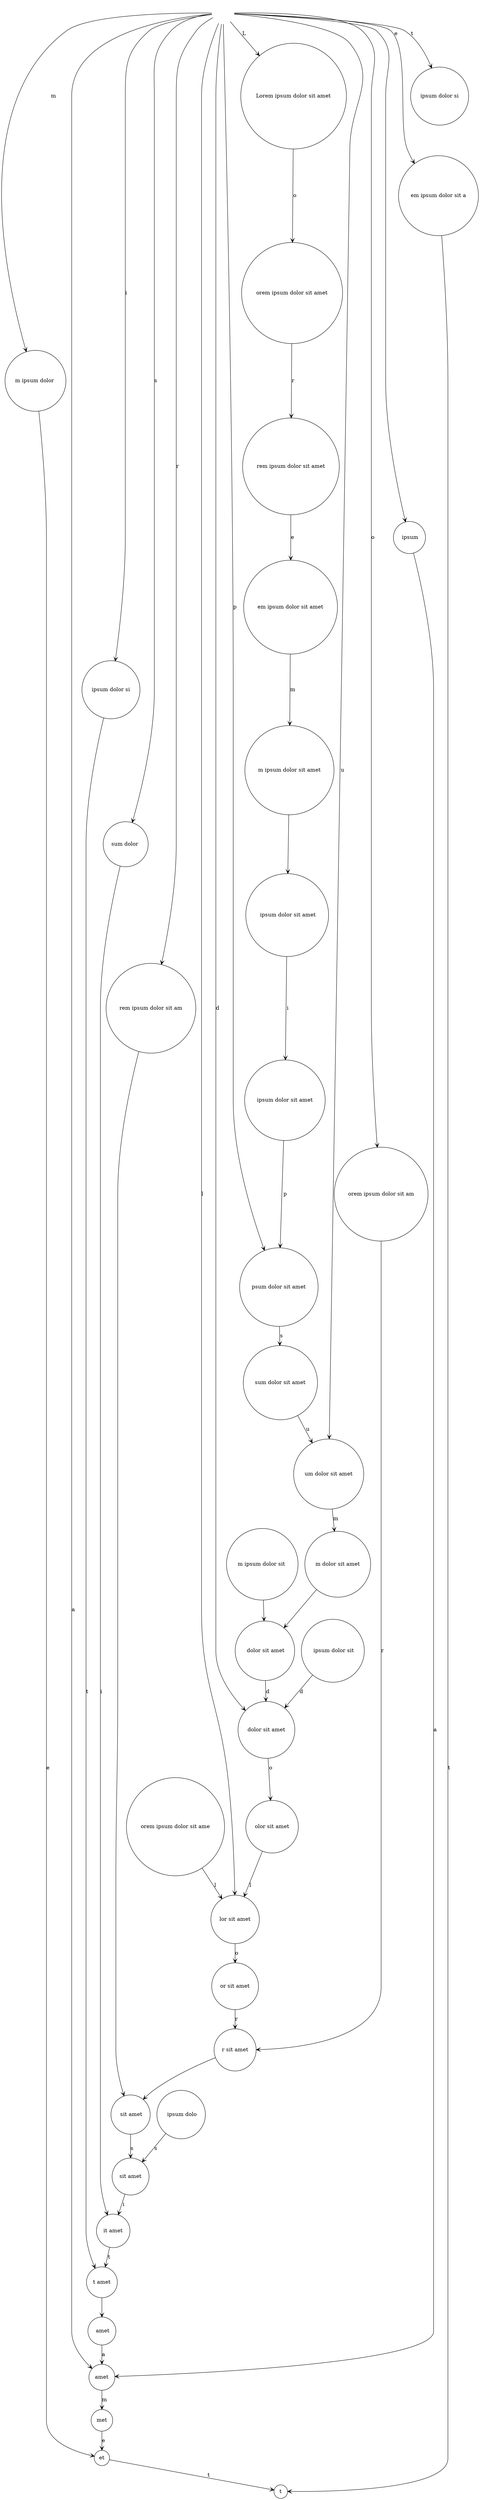 digraph {
  node [shape=circle];
  edge [arrowhead=vee];
  n0_0 [label="", style=invis];
  n0_0 [label="root", style=invis];
  n0_26 [label="Lorem ipsum dolor sit amet"];
  n1_26 [label="orem ipsum dolor sit amet"];
  n2_26 [label="rem ipsum dolor sit amet"];
  n3_26 [label="em ipsum dolor sit amet"];
  n4_26 [label="m ipsum dolor sit amet"];
  n5_26 [label=" ipsum dolor sit amet"];
  n6_26 [label="ipsum dolor sit amet"];
  n7_26 [label="psum dolor sit amet"];
  n8_26 [label="sum dolor sit amet"];
  n9_26 [label="um dolor sit amet"];
  n10_26 [label="m dolor sit amet"];
  n4_22 [label="m ipsum dolor sit "];
  n11_26 [label=" dolor sit amet"];
  n5_21 [label=" ipsum dolor sit"];
  n12_26 [label="dolor sit amet"];
  n13_26 [label="olor sit amet"];
  n1_25 [label="orem ipsum dolor sit ame"];
  n14_26 [label="lor sit amet"];
  n15_26 [label="or sit amet"];
  n1_24 [label="orem ipsum dolor sit am"];
  n16_26 [label="r sit amet"];
  n2_24 [label="rem ipsum dolor sit am"];
  n17_26 [label=" sit amet"];
  n5_16 [label=" ipsum dolo"];
  n18_26 [label="sit amet"];
  n8_18 [label="sum dolor "];
  n19_26 [label="it amet"];
  n6_20 [label="ipsum dolor si"];
  n20_26 [label="t amet"];
  n21_26 [label=" amet"];
  n5_11 [label=" ipsum"];
  n22_26 [label="amet"];
  n23_26 [label="met"];
  n4_18 [label="m ipsum dolor "];
  n24_26 [label="et"];
  n3_23 [label="em ipsum dolor sit a"];
  n25_26 [label="t"];
  n20_6 [label="ipsum dolor si"];

  n0_0 -> n0_26 [label="L" ];
  n0_0 -> n1_24 [label="o" ];
  n0_0 -> n2_24 [label="r" ];
  n0_0 -> n3_23 [label="e" ];
  n0_0 -> n4_18 [label="m" ];
  n0_0 -> n5_11 [label=" " ];
  n0_0 -> n6_20 [label="i" ];
  n0_0 -> n7_26 [label="p" ];
  n0_0 -> n8_18 [label="s" ];
  n0_0 -> n9_26 [label="u" ];
  n0_0 -> n12_26 [label="d" ];
  n0_0 -> n14_26 [label="l" ];
  n0_0 -> n20_6 [label="t" ];
  n0_0 -> n22_26 [label="a" ];
  n0_26 -> n1_26 [label="o" ];
  n1_26 -> n2_26 [label="r" ];
  n2_26 -> n3_26 [label="e" ];
  n3_26 -> n4_26 [label="m" ];
  n4_26 -> n5_26 [label=" " ];
  n5_26 -> n6_26 [label="i" ];
  n6_26 -> n7_26 [label="p" ];
  n7_26 -> n8_26 [label="s" ];
  n8_26 -> n9_26 [label="u" ];
  n9_26 -> n10_26 [label="m" ];
  n10_26 -> n11_26 [label=" " ];
  n4_22 -> n11_26 [label=" " ];
  n11_26 -> n12_26 [label="d" ];
  n5_21 -> n12_26 [label="d" ];
  n12_26 -> n13_26 [label="o" ];
  n13_26 -> n14_26 [label="l" ];
  n1_25 -> n14_26 [label="l" ];
  n14_26 -> n15_26 [label="o" ];
  n15_26 -> n16_26 [label="r" ];
  n1_24 -> n16_26 [label="r" ];
  n16_26 -> n17_26 [label=" " ];
  n2_24 -> n17_26 [label=" " ];
  n17_26 -> n18_26 [label="s" ];
  n5_16 -> n18_26 [label="s" ];
  n18_26 -> n19_26 [label="i" ];
  n8_18 -> n19_26 [label="i" ];
  n19_26 -> n20_26 [label="t" ];
  n6_20 -> n20_26 [label="t" ];
  n20_26 -> n21_26 [label=" " ];
  n21_26 -> n22_26 [label="a" ];
  n5_11 -> n22_26 [label="a" ];
  n22_26 -> n23_26 [label="m" ];
  n23_26 -> n24_26 [label="e" ];
  n4_18 -> n24_26 [label="e" ];
  n24_26 -> n25_26 [label="t" ];
  n3_23 -> n25_26 [label="t" ];

}